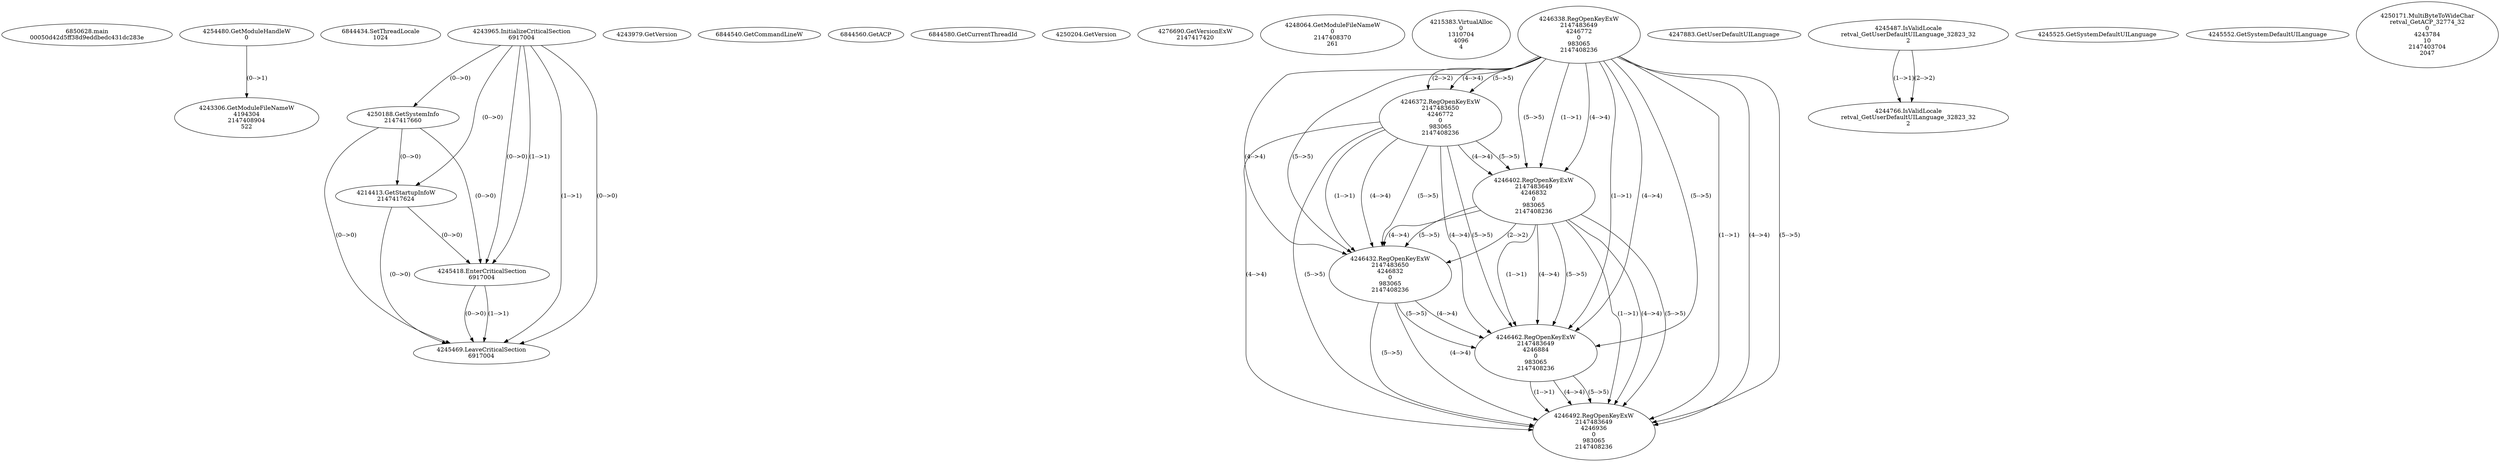 // Global SCDG with merge call
digraph {
	0 [label="6850628.main
00050d42d5ff38d9eddbedc431dc283e"]
	1 [label="4254480.GetModuleHandleW
0"]
	2 [label="6844434.SetThreadLocale
1024"]
	3 [label="4243965.InitializeCriticalSection
6917004"]
	4 [label="4243979.GetVersion
"]
	5 [label="4250188.GetSystemInfo
2147417660"]
	3 -> 5 [label="(0-->0)"]
	6 [label="6844540.GetCommandLineW
"]
	7 [label="4214413.GetStartupInfoW
2147417624"]
	3 -> 7 [label="(0-->0)"]
	5 -> 7 [label="(0-->0)"]
	8 [label="6844560.GetACP
"]
	9 [label="6844580.GetCurrentThreadId
"]
	10 [label="4250204.GetVersion
"]
	11 [label="4276690.GetVersionExW
2147417420"]
	12 [label="4243306.GetModuleFileNameW
4194304
2147408904
522"]
	1 -> 12 [label="(0-->1)"]
	13 [label="4248064.GetModuleFileNameW
0
2147408370
261"]
	14 [label="4215383.VirtualAlloc
0
1310704
4096
4"]
	15 [label="4246338.RegOpenKeyExW
2147483649
4246772
0
983065
2147408236"]
	16 [label="4246372.RegOpenKeyExW
2147483650
4246772
0
983065
2147408236"]
	15 -> 16 [label="(2-->2)"]
	15 -> 16 [label="(4-->4)"]
	15 -> 16 [label="(5-->5)"]
	17 [label="4246402.RegOpenKeyExW
2147483649
4246832
0
983065
2147408236"]
	15 -> 17 [label="(1-->1)"]
	15 -> 17 [label="(4-->4)"]
	16 -> 17 [label="(4-->4)"]
	15 -> 17 [label="(5-->5)"]
	16 -> 17 [label="(5-->5)"]
	18 [label="4246432.RegOpenKeyExW
2147483650
4246832
0
983065
2147408236"]
	16 -> 18 [label="(1-->1)"]
	17 -> 18 [label="(2-->2)"]
	15 -> 18 [label="(4-->4)"]
	16 -> 18 [label="(4-->4)"]
	17 -> 18 [label="(4-->4)"]
	15 -> 18 [label="(5-->5)"]
	16 -> 18 [label="(5-->5)"]
	17 -> 18 [label="(5-->5)"]
	19 [label="4246462.RegOpenKeyExW
2147483649
4246884
0
983065
2147408236"]
	15 -> 19 [label="(1-->1)"]
	17 -> 19 [label="(1-->1)"]
	15 -> 19 [label="(4-->4)"]
	16 -> 19 [label="(4-->4)"]
	17 -> 19 [label="(4-->4)"]
	18 -> 19 [label="(4-->4)"]
	15 -> 19 [label="(5-->5)"]
	16 -> 19 [label="(5-->5)"]
	17 -> 19 [label="(5-->5)"]
	18 -> 19 [label="(5-->5)"]
	20 [label="4246492.RegOpenKeyExW
2147483649
4246936
0
983065
2147408236"]
	15 -> 20 [label="(1-->1)"]
	17 -> 20 [label="(1-->1)"]
	19 -> 20 [label="(1-->1)"]
	15 -> 20 [label="(4-->4)"]
	16 -> 20 [label="(4-->4)"]
	17 -> 20 [label="(4-->4)"]
	18 -> 20 [label="(4-->4)"]
	19 -> 20 [label="(4-->4)"]
	15 -> 20 [label="(5-->5)"]
	16 -> 20 [label="(5-->5)"]
	17 -> 20 [label="(5-->5)"]
	18 -> 20 [label="(5-->5)"]
	19 -> 20 [label="(5-->5)"]
	21 [label="4247883.GetUserDefaultUILanguage
"]
	22 [label="4245418.EnterCriticalSection
6917004"]
	3 -> 22 [label="(1-->1)"]
	3 -> 22 [label="(0-->0)"]
	5 -> 22 [label="(0-->0)"]
	7 -> 22 [label="(0-->0)"]
	23 [label="4245469.LeaveCriticalSection
6917004"]
	3 -> 23 [label="(1-->1)"]
	22 -> 23 [label="(1-->1)"]
	3 -> 23 [label="(0-->0)"]
	5 -> 23 [label="(0-->0)"]
	7 -> 23 [label="(0-->0)"]
	22 -> 23 [label="(0-->0)"]
	24 [label="4245487.IsValidLocale
retval_GetUserDefaultUILanguage_32823_32
2"]
	25 [label="4244766.IsValidLocale
retval_GetUserDefaultUILanguage_32823_32
2"]
	24 -> 25 [label="(1-->1)"]
	24 -> 25 [label="(2-->2)"]
	26 [label="4245525.GetSystemDefaultUILanguage
"]
	27 [label="4245552.GetSystemDefaultUILanguage
"]
	28 [label="4250171.MultiByteToWideChar
retval_GetACP_32774_32
0
4243784
10
2147403704
2047"]
}
